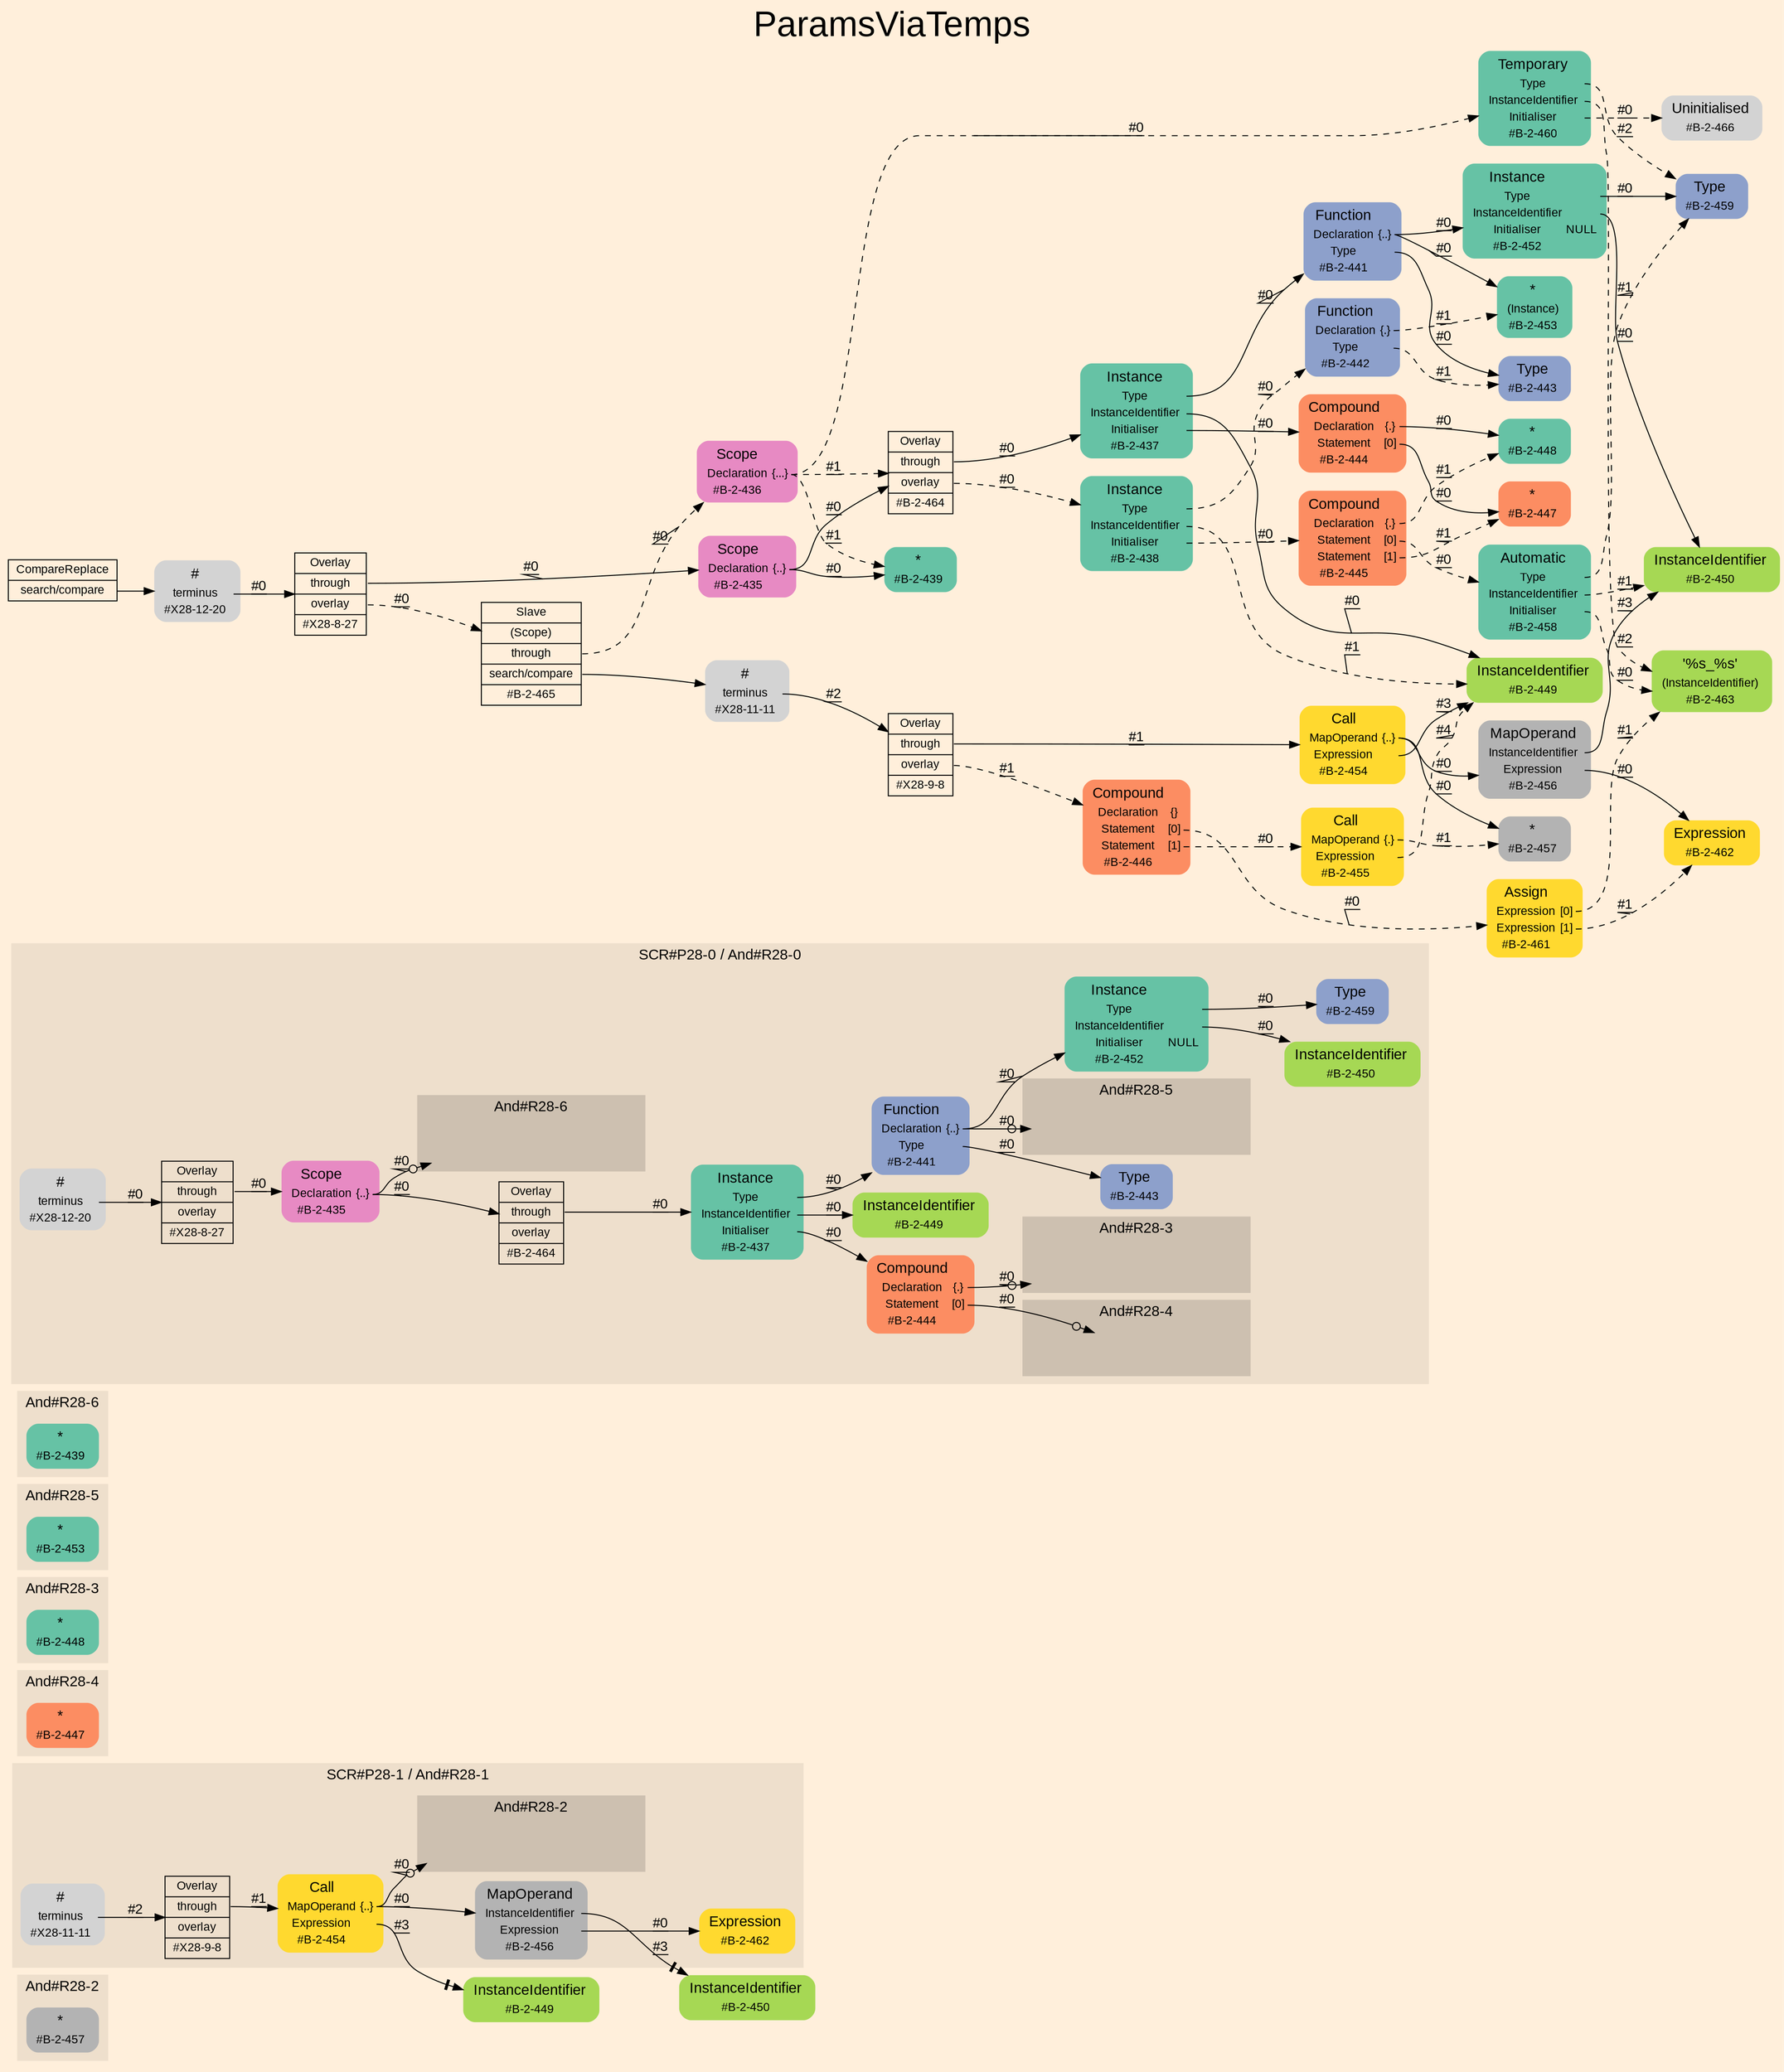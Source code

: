 digraph "ParamsViaTemps" {
label = "ParamsViaTemps"
labelloc = t
fontsize = "36"
graph [
    rankdir = "LR"
    ranksep = 0.3
    bgcolor = antiquewhite1
    color = black
    fontcolor = black
    fontname = "Arial"
];
node [
    fontname = "Arial"
];
edge [
    fontname = "Arial"
];

// -------------------- figure And#R28-2 --------------------
// -------- region And#R28-2 ----------
subgraph "clusterAnd#R28-2" {
    label = "And#R28-2"
    style = "filled"
    color = antiquewhite2
    fontsize = "15"
    "And#R28-2/#B-2-457" [
        // -------- block And#R28-2/#B-2-457 ----------
        shape = "plaintext"
        fillcolor = "/set28/8"
        label = <<TABLE BORDER="0" CELLBORDER="0" CELLSPACING="0">
         <TR><TD><FONT POINT-SIZE="15.0">*</FONT></TD><TD></TD></TR>
         <TR><TD>#B-2-457</TD><TD PORT="port0"></TD></TR>
        </TABLE>>
        style = "rounded,filled"
        fontsize = "12"
    ];
    
}


// -------------------- figure And#R28-1 --------------------
// -------- region And#R28-1 ----------
subgraph "clusterAnd#R28-1" {
    label = "SCR#P28-1 / And#R28-1"
    style = "filled"
    color = antiquewhite2
    fontsize = "15"
    "And#R28-1/#X28-9-8" [
        // -------- block And#R28-1/#X28-9-8 ----------
        shape = "record"
        fillcolor = antiquewhite2
        label = "<fixed> Overlay | <port0> through | <port1> overlay | <port2> #X28-9-8"
        style = "filled"
        fontsize = "12"
        color = black
        fontcolor = black
    ];
    
    "And#R28-1/#X28-11-11" [
        // -------- block And#R28-1/#X28-11-11 ----------
        shape = "plaintext"
        label = <<TABLE BORDER="0" CELLBORDER="0" CELLSPACING="0">
         <TR><TD><FONT POINT-SIZE="15.0">#</FONT></TD><TD></TD></TR>
         <TR><TD>terminus</TD><TD PORT="port0"></TD></TR>
         <TR><TD>#X28-11-11</TD><TD PORT="port1"></TD></TR>
        </TABLE>>
        style = "rounded,filled"
        fontsize = "12"
    ];
    
    "And#R28-1/#B-2-462" [
        // -------- block And#R28-1/#B-2-462 ----------
        shape = "plaintext"
        fillcolor = "/set28/6"
        label = <<TABLE BORDER="0" CELLBORDER="0" CELLSPACING="0">
         <TR><TD><FONT POINT-SIZE="15.0">Expression</FONT></TD><TD></TD></TR>
         <TR><TD>#B-2-462</TD><TD PORT="port0"></TD></TR>
        </TABLE>>
        style = "rounded,filled"
        fontsize = "12"
    ];
    
    "And#R28-1/#B-2-456" [
        // -------- block And#R28-1/#B-2-456 ----------
        shape = "plaintext"
        fillcolor = "/set28/8"
        label = <<TABLE BORDER="0" CELLBORDER="0" CELLSPACING="0">
         <TR><TD><FONT POINT-SIZE="15.0">MapOperand</FONT></TD><TD></TD></TR>
         <TR><TD>InstanceIdentifier</TD><TD PORT="port0"></TD></TR>
         <TR><TD>Expression</TD><TD PORT="port1"></TD></TR>
         <TR><TD>#B-2-456</TD><TD PORT="port2"></TD></TR>
        </TABLE>>
        style = "rounded,filled"
        fontsize = "12"
    ];
    
    "And#R28-1/#B-2-454" [
        // -------- block And#R28-1/#B-2-454 ----------
        shape = "plaintext"
        fillcolor = "/set28/6"
        label = <<TABLE BORDER="0" CELLBORDER="0" CELLSPACING="0">
         <TR><TD><FONT POINT-SIZE="15.0">Call</FONT></TD><TD></TD></TR>
         <TR><TD>MapOperand</TD><TD PORT="port0">{..}</TD></TR>
         <TR><TD>Expression</TD><TD PORT="port1"></TD></TR>
         <TR><TD>#B-2-454</TD><TD PORT="port2"></TD></TR>
        </TABLE>>
        style = "rounded,filled"
        fontsize = "12"
    ];
    
    // -------- region And#R28-1/And#R28-2 ----------
    subgraph "clusterAnd#R28-1/And#R28-2" {
        label = "And#R28-2"
        style = "filled"
        color = antiquewhite3
        fontsize = "15"
        "And#R28-1/And#R28-2/#B-2-457" [
            // -------- block And#R28-1/And#R28-2/#B-2-457 ----------
            shape = none
            fillcolor = "/set28/8"
            style = "invisible"
        ];
        
    }
    
}

"And#R28-1/#B-2-449" [
    // -------- block And#R28-1/#B-2-449 ----------
    shape = "plaintext"
    fillcolor = "/set28/5"
    label = <<TABLE BORDER="0" CELLBORDER="0" CELLSPACING="0">
     <TR><TD><FONT POINT-SIZE="15.0">InstanceIdentifier</FONT></TD><TD></TD></TR>
     <TR><TD>#B-2-449</TD><TD PORT="port0"></TD></TR>
    </TABLE>>
    style = "rounded,filled"
    fontsize = "12"
];

"And#R28-1/#B-2-450" [
    // -------- block And#R28-1/#B-2-450 ----------
    shape = "plaintext"
    fillcolor = "/set28/5"
    label = <<TABLE BORDER="0" CELLBORDER="0" CELLSPACING="0">
     <TR><TD><FONT POINT-SIZE="15.0">InstanceIdentifier</FONT></TD><TD></TD></TR>
     <TR><TD>#B-2-450</TD><TD PORT="port0"></TD></TR>
    </TABLE>>
    style = "rounded,filled"
    fontsize = "12"
];

"And#R28-1/#X28-9-8":port0 -> "And#R28-1/#B-2-454" [
    label = "#1"
    decorate = true
    color = black
    fontcolor = black
];

"And#R28-1/#X28-11-11":port0 -> "And#R28-1/#X28-9-8" [
    label = "#2"
    decorate = true
    color = black
    fontcolor = black
];

"And#R28-1/#B-2-456":port0 -> "And#R28-1/#B-2-450" [
    arrowhead="normalnonetee"
    label = "#3"
    decorate = true
    color = black
    fontcolor = black
];

"And#R28-1/#B-2-456":port1 -> "And#R28-1/#B-2-462" [
    label = "#0"
    decorate = true
    color = black
    fontcolor = black
];

"And#R28-1/#B-2-454":port0 -> "And#R28-1/And#R28-2/#B-2-457" [
    arrowhead="normalnoneodot"
    label = "#0"
    decorate = true
    color = black
    fontcolor = black
];

"And#R28-1/#B-2-454":port0 -> "And#R28-1/#B-2-456" [
    label = "#0"
    decorate = true
    color = black
    fontcolor = black
];

"And#R28-1/#B-2-454":port1 -> "And#R28-1/#B-2-449" [
    arrowhead="normalnonetee"
    label = "#3"
    decorate = true
    color = black
    fontcolor = black
];


// -------------------- figure And#R28-4 --------------------
// -------- region And#R28-4 ----------
subgraph "clusterAnd#R28-4" {
    label = "And#R28-4"
    style = "filled"
    color = antiquewhite2
    fontsize = "15"
    "And#R28-4/#B-2-447" [
        // -------- block And#R28-4/#B-2-447 ----------
        shape = "plaintext"
        fillcolor = "/set28/2"
        label = <<TABLE BORDER="0" CELLBORDER="0" CELLSPACING="0">
         <TR><TD><FONT POINT-SIZE="15.0">*</FONT></TD><TD></TD></TR>
         <TR><TD>#B-2-447</TD><TD PORT="port0"></TD></TR>
        </TABLE>>
        style = "rounded,filled"
        fontsize = "12"
    ];
    
}


// -------------------- figure And#R28-3 --------------------
// -------- region And#R28-3 ----------
subgraph "clusterAnd#R28-3" {
    label = "And#R28-3"
    style = "filled"
    color = antiquewhite2
    fontsize = "15"
    "And#R28-3/#B-2-448" [
        // -------- block And#R28-3/#B-2-448 ----------
        shape = "plaintext"
        fillcolor = "/set28/1"
        label = <<TABLE BORDER="0" CELLBORDER="0" CELLSPACING="0">
         <TR><TD><FONT POINT-SIZE="15.0">*</FONT></TD><TD></TD></TR>
         <TR><TD>#B-2-448</TD><TD PORT="port0"></TD></TR>
        </TABLE>>
        style = "rounded,filled"
        fontsize = "12"
    ];
    
}


// -------------------- figure And#R28-5 --------------------
// -------- region And#R28-5 ----------
subgraph "clusterAnd#R28-5" {
    label = "And#R28-5"
    style = "filled"
    color = antiquewhite2
    fontsize = "15"
    "And#R28-5/#B-2-453" [
        // -------- block And#R28-5/#B-2-453 ----------
        shape = "plaintext"
        fillcolor = "/set28/1"
        label = <<TABLE BORDER="0" CELLBORDER="0" CELLSPACING="0">
         <TR><TD><FONT POINT-SIZE="15.0">*</FONT></TD><TD></TD></TR>
         <TR><TD>#B-2-453</TD><TD PORT="port0"></TD></TR>
        </TABLE>>
        style = "rounded,filled"
        fontsize = "12"
    ];
    
}


// -------------------- figure And#R28-6 --------------------
// -------- region And#R28-6 ----------
subgraph "clusterAnd#R28-6" {
    label = "And#R28-6"
    style = "filled"
    color = antiquewhite2
    fontsize = "15"
    "And#R28-6/#B-2-439" [
        // -------- block And#R28-6/#B-2-439 ----------
        shape = "plaintext"
        fillcolor = "/set28/1"
        label = <<TABLE BORDER="0" CELLBORDER="0" CELLSPACING="0">
         <TR><TD><FONT POINT-SIZE="15.0">*</FONT></TD><TD></TD></TR>
         <TR><TD>#B-2-439</TD><TD PORT="port0"></TD></TR>
        </TABLE>>
        style = "rounded,filled"
        fontsize = "12"
    ];
    
}


// -------------------- figure And#R28-0 --------------------
// -------- region And#R28-0 ----------
subgraph "clusterAnd#R28-0" {
    label = "SCR#P28-0 / And#R28-0"
    style = "filled"
    color = antiquewhite2
    fontsize = "15"
    "And#R28-0/#B-2-435" [
        // -------- block And#R28-0/#B-2-435 ----------
        shape = "plaintext"
        fillcolor = "/set28/4"
        label = <<TABLE BORDER="0" CELLBORDER="0" CELLSPACING="0">
         <TR><TD><FONT POINT-SIZE="15.0">Scope</FONT></TD><TD></TD></TR>
         <TR><TD>Declaration</TD><TD PORT="port0">{..}</TD></TR>
         <TR><TD>#B-2-435</TD><TD PORT="port1"></TD></TR>
        </TABLE>>
        style = "rounded,filled"
        fontsize = "12"
    ];
    
    "And#R28-0/#B-2-464" [
        // -------- block And#R28-0/#B-2-464 ----------
        shape = "record"
        fillcolor = antiquewhite2
        label = "<fixed> Overlay | <port0> through | <port1> overlay | <port2> #B-2-464"
        style = "filled"
        fontsize = "12"
        color = black
        fontcolor = black
    ];
    
    "And#R28-0/#B-2-444" [
        // -------- block And#R28-0/#B-2-444 ----------
        shape = "plaintext"
        fillcolor = "/set28/2"
        label = <<TABLE BORDER="0" CELLBORDER="0" CELLSPACING="0">
         <TR><TD><FONT POINT-SIZE="15.0">Compound</FONT></TD><TD></TD></TR>
         <TR><TD>Declaration</TD><TD PORT="port0">{.}</TD></TR>
         <TR><TD>Statement</TD><TD PORT="port1">[0]</TD></TR>
         <TR><TD>#B-2-444</TD><TD PORT="port2"></TD></TR>
        </TABLE>>
        style = "rounded,filled"
        fontsize = "12"
    ];
    
    "And#R28-0/#X28-8-27" [
        // -------- block And#R28-0/#X28-8-27 ----------
        shape = "record"
        fillcolor = antiquewhite2
        label = "<fixed> Overlay | <port0> through | <port1> overlay | <port2> #X28-8-27"
        style = "filled"
        fontsize = "12"
        color = black
        fontcolor = black
    ];
    
    "And#R28-0/#B-2-450" [
        // -------- block And#R28-0/#B-2-450 ----------
        shape = "plaintext"
        fillcolor = "/set28/5"
        label = <<TABLE BORDER="0" CELLBORDER="0" CELLSPACING="0">
         <TR><TD><FONT POINT-SIZE="15.0">InstanceIdentifier</FONT></TD><TD></TD></TR>
         <TR><TD>#B-2-450</TD><TD PORT="port0"></TD></TR>
        </TABLE>>
        style = "rounded,filled"
        fontsize = "12"
    ];
    
    "And#R28-0/#B-2-437" [
        // -------- block And#R28-0/#B-2-437 ----------
        shape = "plaintext"
        fillcolor = "/set28/1"
        label = <<TABLE BORDER="0" CELLBORDER="0" CELLSPACING="0">
         <TR><TD><FONT POINT-SIZE="15.0">Instance</FONT></TD><TD></TD></TR>
         <TR><TD>Type</TD><TD PORT="port0"></TD></TR>
         <TR><TD>InstanceIdentifier</TD><TD PORT="port1"></TD></TR>
         <TR><TD>Initialiser</TD><TD PORT="port2"></TD></TR>
         <TR><TD>#B-2-437</TD><TD PORT="port3"></TD></TR>
        </TABLE>>
        style = "rounded,filled"
        fontsize = "12"
    ];
    
    "And#R28-0/#B-2-441" [
        // -------- block And#R28-0/#B-2-441 ----------
        shape = "plaintext"
        fillcolor = "/set28/3"
        label = <<TABLE BORDER="0" CELLBORDER="0" CELLSPACING="0">
         <TR><TD><FONT POINT-SIZE="15.0">Function</FONT></TD><TD></TD></TR>
         <TR><TD>Declaration</TD><TD PORT="port0">{..}</TD></TR>
         <TR><TD>Type</TD><TD PORT="port1"></TD></TR>
         <TR><TD>#B-2-441</TD><TD PORT="port2"></TD></TR>
        </TABLE>>
        style = "rounded,filled"
        fontsize = "12"
    ];
    
    "And#R28-0/#X28-12-20" [
        // -------- block And#R28-0/#X28-12-20 ----------
        shape = "plaintext"
        label = <<TABLE BORDER="0" CELLBORDER="0" CELLSPACING="0">
         <TR><TD><FONT POINT-SIZE="15.0">#</FONT></TD><TD></TD></TR>
         <TR><TD>terminus</TD><TD PORT="port0"></TD></TR>
         <TR><TD>#X28-12-20</TD><TD PORT="port1"></TD></TR>
        </TABLE>>
        style = "rounded,filled"
        fontsize = "12"
    ];
    
    "And#R28-0/#B-2-443" [
        // -------- block And#R28-0/#B-2-443 ----------
        shape = "plaintext"
        fillcolor = "/set28/3"
        label = <<TABLE BORDER="0" CELLBORDER="0" CELLSPACING="0">
         <TR><TD><FONT POINT-SIZE="15.0">Type</FONT></TD><TD></TD></TR>
         <TR><TD>#B-2-443</TD><TD PORT="port0"></TD></TR>
        </TABLE>>
        style = "rounded,filled"
        fontsize = "12"
    ];
    
    "And#R28-0/#B-2-449" [
        // -------- block And#R28-0/#B-2-449 ----------
        shape = "plaintext"
        fillcolor = "/set28/5"
        label = <<TABLE BORDER="0" CELLBORDER="0" CELLSPACING="0">
         <TR><TD><FONT POINT-SIZE="15.0">InstanceIdentifier</FONT></TD><TD></TD></TR>
         <TR><TD>#B-2-449</TD><TD PORT="port0"></TD></TR>
        </TABLE>>
        style = "rounded,filled"
        fontsize = "12"
    ];
    
    "And#R28-0/#B-2-459" [
        // -------- block And#R28-0/#B-2-459 ----------
        shape = "plaintext"
        fillcolor = "/set28/3"
        label = <<TABLE BORDER="0" CELLBORDER="0" CELLSPACING="0">
         <TR><TD><FONT POINT-SIZE="15.0">Type</FONT></TD><TD></TD></TR>
         <TR><TD>#B-2-459</TD><TD PORT="port0"></TD></TR>
        </TABLE>>
        style = "rounded,filled"
        fontsize = "12"
    ];
    
    "And#R28-0/#B-2-452" [
        // -------- block And#R28-0/#B-2-452 ----------
        shape = "plaintext"
        fillcolor = "/set28/1"
        label = <<TABLE BORDER="0" CELLBORDER="0" CELLSPACING="0">
         <TR><TD><FONT POINT-SIZE="15.0">Instance</FONT></TD><TD></TD></TR>
         <TR><TD>Type</TD><TD PORT="port0"></TD></TR>
         <TR><TD>InstanceIdentifier</TD><TD PORT="port1"></TD></TR>
         <TR><TD>Initialiser</TD><TD PORT="port2">NULL</TD></TR>
         <TR><TD>#B-2-452</TD><TD PORT="port3"></TD></TR>
        </TABLE>>
        style = "rounded,filled"
        fontsize = "12"
    ];
    
    // -------- region And#R28-0/And#R28-3 ----------
    subgraph "clusterAnd#R28-0/And#R28-3" {
        label = "And#R28-3"
        style = "filled"
        color = antiquewhite3
        fontsize = "15"
        "And#R28-0/And#R28-3/#B-2-448" [
            // -------- block And#R28-0/And#R28-3/#B-2-448 ----------
            shape = none
            fillcolor = "/set28/1"
            style = "invisible"
        ];
        
    }
    
    // -------- region And#R28-0/And#R28-4 ----------
    subgraph "clusterAnd#R28-0/And#R28-4" {
        label = "And#R28-4"
        style = "filled"
        color = antiquewhite3
        fontsize = "15"
        "And#R28-0/And#R28-4/#B-2-447" [
            // -------- block And#R28-0/And#R28-4/#B-2-447 ----------
            shape = none
            fillcolor = "/set28/2"
            style = "invisible"
        ];
        
    }
    
    // -------- region And#R28-0/And#R28-5 ----------
    subgraph "clusterAnd#R28-0/And#R28-5" {
        label = "And#R28-5"
        style = "filled"
        color = antiquewhite3
        fontsize = "15"
        "And#R28-0/And#R28-5/#B-2-453" [
            // -------- block And#R28-0/And#R28-5/#B-2-453 ----------
            shape = none
            fillcolor = "/set28/1"
            style = "invisible"
        ];
        
    }
    
    // -------- region And#R28-0/And#R28-6 ----------
    subgraph "clusterAnd#R28-0/And#R28-6" {
        label = "And#R28-6"
        style = "filled"
        color = antiquewhite3
        fontsize = "15"
        "And#R28-0/And#R28-6/#B-2-439" [
            // -------- block And#R28-0/And#R28-6/#B-2-439 ----------
            shape = none
            fillcolor = "/set28/1"
            style = "invisible"
        ];
        
    }
    
}

"And#R28-0/#B-2-435":port0 -> "And#R28-0/And#R28-6/#B-2-439" [
    arrowhead="normalnoneodot"
    label = "#0"
    decorate = true
    color = black
    fontcolor = black
];

"And#R28-0/#B-2-435":port0 -> "And#R28-0/#B-2-464" [
    label = "#0"
    decorate = true
    color = black
    fontcolor = black
];

"And#R28-0/#B-2-464":port0 -> "And#R28-0/#B-2-437" [
    label = "#0"
    decorate = true
    color = black
    fontcolor = black
];

"And#R28-0/#B-2-444":port0 -> "And#R28-0/And#R28-3/#B-2-448" [
    arrowhead="normalnoneodot"
    label = "#0"
    decorate = true
    color = black
    fontcolor = black
];

"And#R28-0/#B-2-444":port1 -> "And#R28-0/And#R28-4/#B-2-447" [
    arrowhead="normalnoneodot"
    label = "#0"
    decorate = true
    color = black
    fontcolor = black
];

"And#R28-0/#X28-8-27":port0 -> "And#R28-0/#B-2-435" [
    label = "#0"
    decorate = true
    color = black
    fontcolor = black
];

"And#R28-0/#B-2-437":port0 -> "And#R28-0/#B-2-441" [
    label = "#0"
    decorate = true
    color = black
    fontcolor = black
];

"And#R28-0/#B-2-437":port1 -> "And#R28-0/#B-2-449" [
    label = "#0"
    decorate = true
    color = black
    fontcolor = black
];

"And#R28-0/#B-2-437":port2 -> "And#R28-0/#B-2-444" [
    label = "#0"
    decorate = true
    color = black
    fontcolor = black
];

"And#R28-0/#B-2-441":port0 -> "And#R28-0/And#R28-5/#B-2-453" [
    arrowhead="normalnoneodot"
    label = "#0"
    decorate = true
    color = black
    fontcolor = black
];

"And#R28-0/#B-2-441":port0 -> "And#R28-0/#B-2-452" [
    label = "#0"
    decorate = true
    color = black
    fontcolor = black
];

"And#R28-0/#B-2-441":port1 -> "And#R28-0/#B-2-443" [
    label = "#0"
    decorate = true
    color = black
    fontcolor = black
];

"And#R28-0/#X28-12-20":port0 -> "And#R28-0/#X28-8-27" [
    label = "#0"
    decorate = true
    color = black
    fontcolor = black
];

"And#R28-0/#B-2-452":port0 -> "And#R28-0/#B-2-459" [
    label = "#0"
    decorate = true
    color = black
    fontcolor = black
];

"And#R28-0/#B-2-452":port1 -> "And#R28-0/#B-2-450" [
    label = "#0"
    decorate = true
    color = black
    fontcolor = black
];


// -------------------- transformation figure --------------------
"CR#X28-10-28" [
    // -------- block CR#X28-10-28 ----------
    shape = "record"
    fillcolor = antiquewhite1
    label = "<fixed> CompareReplace | <port0> search/compare"
    style = "filled"
    fontsize = "12"
    color = black
    fontcolor = black
];

"#X28-12-20" [
    // -------- block #X28-12-20 ----------
    shape = "plaintext"
    label = <<TABLE BORDER="0" CELLBORDER="0" CELLSPACING="0">
     <TR><TD><FONT POINT-SIZE="15.0">#</FONT></TD><TD></TD></TR>
     <TR><TD>terminus</TD><TD PORT="port0"></TD></TR>
     <TR><TD>#X28-12-20</TD><TD PORT="port1"></TD></TR>
    </TABLE>>
    style = "rounded,filled"
    fontsize = "12"
];

"#X28-8-27" [
    // -------- block #X28-8-27 ----------
    shape = "record"
    fillcolor = antiquewhite1
    label = "<fixed> Overlay | <port0> through | <port1> overlay | <port2> #X28-8-27"
    style = "filled"
    fontsize = "12"
    color = black
    fontcolor = black
];

"#B-2-435" [
    // -------- block #B-2-435 ----------
    shape = "plaintext"
    fillcolor = "/set28/4"
    label = <<TABLE BORDER="0" CELLBORDER="0" CELLSPACING="0">
     <TR><TD><FONT POINT-SIZE="15.0">Scope</FONT></TD><TD></TD></TR>
     <TR><TD>Declaration</TD><TD PORT="port0">{..}</TD></TR>
     <TR><TD>#B-2-435</TD><TD PORT="port1"></TD></TR>
    </TABLE>>
    style = "rounded,filled"
    fontsize = "12"
];

"#B-2-439" [
    // -------- block #B-2-439 ----------
    shape = "plaintext"
    fillcolor = "/set28/1"
    label = <<TABLE BORDER="0" CELLBORDER="0" CELLSPACING="0">
     <TR><TD><FONT POINT-SIZE="15.0">*</FONT></TD><TD></TD></TR>
     <TR><TD>#B-2-439</TD><TD PORT="port0"></TD></TR>
    </TABLE>>
    style = "rounded,filled"
    fontsize = "12"
];

"#B-2-464" [
    // -------- block #B-2-464 ----------
    shape = "record"
    fillcolor = antiquewhite1
    label = "<fixed> Overlay | <port0> through | <port1> overlay | <port2> #B-2-464"
    style = "filled"
    fontsize = "12"
    color = black
    fontcolor = black
];

"#B-2-437" [
    // -------- block #B-2-437 ----------
    shape = "plaintext"
    fillcolor = "/set28/1"
    label = <<TABLE BORDER="0" CELLBORDER="0" CELLSPACING="0">
     <TR><TD><FONT POINT-SIZE="15.0">Instance</FONT></TD><TD></TD></TR>
     <TR><TD>Type</TD><TD PORT="port0"></TD></TR>
     <TR><TD>InstanceIdentifier</TD><TD PORT="port1"></TD></TR>
     <TR><TD>Initialiser</TD><TD PORT="port2"></TD></TR>
     <TR><TD>#B-2-437</TD><TD PORT="port3"></TD></TR>
    </TABLE>>
    style = "rounded,filled"
    fontsize = "12"
];

"#B-2-441" [
    // -------- block #B-2-441 ----------
    shape = "plaintext"
    fillcolor = "/set28/3"
    label = <<TABLE BORDER="0" CELLBORDER="0" CELLSPACING="0">
     <TR><TD><FONT POINT-SIZE="15.0">Function</FONT></TD><TD></TD></TR>
     <TR><TD>Declaration</TD><TD PORT="port0">{..}</TD></TR>
     <TR><TD>Type</TD><TD PORT="port1"></TD></TR>
     <TR><TD>#B-2-441</TD><TD PORT="port2"></TD></TR>
    </TABLE>>
    style = "rounded,filled"
    fontsize = "12"
];

"#B-2-453" [
    // -------- block #B-2-453 ----------
    shape = "plaintext"
    fillcolor = "/set28/1"
    label = <<TABLE BORDER="0" CELLBORDER="0" CELLSPACING="0">
     <TR><TD><FONT POINT-SIZE="15.0">*</FONT></TD><TD></TD></TR>
     <TR><TD>(Instance)</TD><TD PORT="port0"></TD></TR>
     <TR><TD>#B-2-453</TD><TD PORT="port1"></TD></TR>
    </TABLE>>
    style = "rounded,filled"
    fontsize = "12"
];

"#B-2-452" [
    // -------- block #B-2-452 ----------
    shape = "plaintext"
    fillcolor = "/set28/1"
    label = <<TABLE BORDER="0" CELLBORDER="0" CELLSPACING="0">
     <TR><TD><FONT POINT-SIZE="15.0">Instance</FONT></TD><TD></TD></TR>
     <TR><TD>Type</TD><TD PORT="port0"></TD></TR>
     <TR><TD>InstanceIdentifier</TD><TD PORT="port1"></TD></TR>
     <TR><TD>Initialiser</TD><TD PORT="port2">NULL</TD></TR>
     <TR><TD>#B-2-452</TD><TD PORT="port3"></TD></TR>
    </TABLE>>
    style = "rounded,filled"
    fontsize = "12"
];

"#B-2-459" [
    // -------- block #B-2-459 ----------
    shape = "plaintext"
    fillcolor = "/set28/3"
    label = <<TABLE BORDER="0" CELLBORDER="0" CELLSPACING="0">
     <TR><TD><FONT POINT-SIZE="15.0">Type</FONT></TD><TD></TD></TR>
     <TR><TD>#B-2-459</TD><TD PORT="port0"></TD></TR>
    </TABLE>>
    style = "rounded,filled"
    fontsize = "12"
];

"#B-2-450" [
    // -------- block #B-2-450 ----------
    shape = "plaintext"
    fillcolor = "/set28/5"
    label = <<TABLE BORDER="0" CELLBORDER="0" CELLSPACING="0">
     <TR><TD><FONT POINT-SIZE="15.0">InstanceIdentifier</FONT></TD><TD></TD></TR>
     <TR><TD>#B-2-450</TD><TD PORT="port0"></TD></TR>
    </TABLE>>
    style = "rounded,filled"
    fontsize = "12"
];

"#B-2-443" [
    // -------- block #B-2-443 ----------
    shape = "plaintext"
    fillcolor = "/set28/3"
    label = <<TABLE BORDER="0" CELLBORDER="0" CELLSPACING="0">
     <TR><TD><FONT POINT-SIZE="15.0">Type</FONT></TD><TD></TD></TR>
     <TR><TD>#B-2-443</TD><TD PORT="port0"></TD></TR>
    </TABLE>>
    style = "rounded,filled"
    fontsize = "12"
];

"#B-2-449" [
    // -------- block #B-2-449 ----------
    shape = "plaintext"
    fillcolor = "/set28/5"
    label = <<TABLE BORDER="0" CELLBORDER="0" CELLSPACING="0">
     <TR><TD><FONT POINT-SIZE="15.0">InstanceIdentifier</FONT></TD><TD></TD></TR>
     <TR><TD>#B-2-449</TD><TD PORT="port0"></TD></TR>
    </TABLE>>
    style = "rounded,filled"
    fontsize = "12"
];

"#B-2-444" [
    // -------- block #B-2-444 ----------
    shape = "plaintext"
    fillcolor = "/set28/2"
    label = <<TABLE BORDER="0" CELLBORDER="0" CELLSPACING="0">
     <TR><TD><FONT POINT-SIZE="15.0">Compound</FONT></TD><TD></TD></TR>
     <TR><TD>Declaration</TD><TD PORT="port0">{.}</TD></TR>
     <TR><TD>Statement</TD><TD PORT="port1">[0]</TD></TR>
     <TR><TD>#B-2-444</TD><TD PORT="port2"></TD></TR>
    </TABLE>>
    style = "rounded,filled"
    fontsize = "12"
];

"#B-2-448" [
    // -------- block #B-2-448 ----------
    shape = "plaintext"
    fillcolor = "/set28/1"
    label = <<TABLE BORDER="0" CELLBORDER="0" CELLSPACING="0">
     <TR><TD><FONT POINT-SIZE="15.0">*</FONT></TD><TD></TD></TR>
     <TR><TD>#B-2-448</TD><TD PORT="port0"></TD></TR>
    </TABLE>>
    style = "rounded,filled"
    fontsize = "12"
];

"#B-2-447" [
    // -------- block #B-2-447 ----------
    shape = "plaintext"
    fillcolor = "/set28/2"
    label = <<TABLE BORDER="0" CELLBORDER="0" CELLSPACING="0">
     <TR><TD><FONT POINT-SIZE="15.0">*</FONT></TD><TD></TD></TR>
     <TR><TD>#B-2-447</TD><TD PORT="port0"></TD></TR>
    </TABLE>>
    style = "rounded,filled"
    fontsize = "12"
];

"#B-2-438" [
    // -------- block #B-2-438 ----------
    shape = "plaintext"
    fillcolor = "/set28/1"
    label = <<TABLE BORDER="0" CELLBORDER="0" CELLSPACING="0">
     <TR><TD><FONT POINT-SIZE="15.0">Instance</FONT></TD><TD></TD></TR>
     <TR><TD>Type</TD><TD PORT="port0"></TD></TR>
     <TR><TD>InstanceIdentifier</TD><TD PORT="port1"></TD></TR>
     <TR><TD>Initialiser</TD><TD PORT="port2"></TD></TR>
     <TR><TD>#B-2-438</TD><TD PORT="port3"></TD></TR>
    </TABLE>>
    style = "rounded,filled"
    fontsize = "12"
];

"#B-2-442" [
    // -------- block #B-2-442 ----------
    shape = "plaintext"
    fillcolor = "/set28/3"
    label = <<TABLE BORDER="0" CELLBORDER="0" CELLSPACING="0">
     <TR><TD><FONT POINT-SIZE="15.0">Function</FONT></TD><TD></TD></TR>
     <TR><TD>Declaration</TD><TD PORT="port0">{.}</TD></TR>
     <TR><TD>Type</TD><TD PORT="port1"></TD></TR>
     <TR><TD>#B-2-442</TD><TD PORT="port2"></TD></TR>
    </TABLE>>
    style = "rounded,filled"
    fontsize = "12"
];

"#B-2-445" [
    // -------- block #B-2-445 ----------
    shape = "plaintext"
    fillcolor = "/set28/2"
    label = <<TABLE BORDER="0" CELLBORDER="0" CELLSPACING="0">
     <TR><TD><FONT POINT-SIZE="15.0">Compound</FONT></TD><TD></TD></TR>
     <TR><TD>Declaration</TD><TD PORT="port0">{.}</TD></TR>
     <TR><TD>Statement</TD><TD PORT="port1">[0]</TD></TR>
     <TR><TD>Statement</TD><TD PORT="port2">[1]</TD></TR>
     <TR><TD>#B-2-445</TD><TD PORT="port3"></TD></TR>
    </TABLE>>
    style = "rounded,filled"
    fontsize = "12"
];

"#B-2-458" [
    // -------- block #B-2-458 ----------
    shape = "plaintext"
    fillcolor = "/set28/1"
    label = <<TABLE BORDER="0" CELLBORDER="0" CELLSPACING="0">
     <TR><TD><FONT POINT-SIZE="15.0">Automatic</FONT></TD><TD></TD></TR>
     <TR><TD>Type</TD><TD PORT="port0"></TD></TR>
     <TR><TD>InstanceIdentifier</TD><TD PORT="port1"></TD></TR>
     <TR><TD>Initialiser</TD><TD PORT="port2"></TD></TR>
     <TR><TD>#B-2-458</TD><TD PORT="port3"></TD></TR>
    </TABLE>>
    style = "rounded,filled"
    fontsize = "12"
];

"#B-2-463" [
    // -------- block #B-2-463 ----------
    shape = "plaintext"
    fillcolor = "/set28/5"
    label = <<TABLE BORDER="0" CELLBORDER="0" CELLSPACING="0">
     <TR><TD><FONT POINT-SIZE="15.0">'%s_%s'</FONT></TD><TD></TD></TR>
     <TR><TD>(InstanceIdentifier)</TD><TD PORT="port0"></TD></TR>
     <TR><TD>#B-2-463</TD><TD PORT="port1"></TD></TR>
    </TABLE>>
    style = "rounded,filled"
    fontsize = "12"
];

"#B-2-465" [
    // -------- block #B-2-465 ----------
    shape = "record"
    fillcolor = antiquewhite1
    label = "<fixed> Slave | <port0> (Scope) | <port1> through | <port2> search/compare | <port3> #B-2-465"
    style = "filled"
    fontsize = "12"
    color = black
    fontcolor = black
];

"#B-2-436" [
    // -------- block #B-2-436 ----------
    shape = "plaintext"
    fillcolor = "/set28/4"
    label = <<TABLE BORDER="0" CELLBORDER="0" CELLSPACING="0">
     <TR><TD><FONT POINT-SIZE="15.0">Scope</FONT></TD><TD></TD></TR>
     <TR><TD>Declaration</TD><TD PORT="port0">{...}</TD></TR>
     <TR><TD>#B-2-436</TD><TD PORT="port1"></TD></TR>
    </TABLE>>
    style = "rounded,filled"
    fontsize = "12"
];

"#B-2-460" [
    // -------- block #B-2-460 ----------
    shape = "plaintext"
    fillcolor = "/set28/1"
    label = <<TABLE BORDER="0" CELLBORDER="0" CELLSPACING="0">
     <TR><TD><FONT POINT-SIZE="15.0">Temporary</FONT></TD><TD></TD></TR>
     <TR><TD>Type</TD><TD PORT="port0"></TD></TR>
     <TR><TD>InstanceIdentifier</TD><TD PORT="port1"></TD></TR>
     <TR><TD>Initialiser</TD><TD PORT="port2"></TD></TR>
     <TR><TD>#B-2-460</TD><TD PORT="port3"></TD></TR>
    </TABLE>>
    style = "rounded,filled"
    fontsize = "12"
];

"#B-2-466" [
    // -------- block #B-2-466 ----------
    shape = "plaintext"
    label = <<TABLE BORDER="0" CELLBORDER="0" CELLSPACING="0">
     <TR><TD><FONT POINT-SIZE="15.0">Uninitialised</FONT></TD><TD></TD></TR>
     <TR><TD>#B-2-466</TD><TD PORT="port0"></TD></TR>
    </TABLE>>
    style = "rounded,filled"
    fontsize = "12"
];

"#X28-11-11" [
    // -------- block #X28-11-11 ----------
    shape = "plaintext"
    label = <<TABLE BORDER="0" CELLBORDER="0" CELLSPACING="0">
     <TR><TD><FONT POINT-SIZE="15.0">#</FONT></TD><TD></TD></TR>
     <TR><TD>terminus</TD><TD PORT="port0"></TD></TR>
     <TR><TD>#X28-11-11</TD><TD PORT="port1"></TD></TR>
    </TABLE>>
    style = "rounded,filled"
    fontsize = "12"
];

"#X28-9-8" [
    // -------- block #X28-9-8 ----------
    shape = "record"
    fillcolor = antiquewhite1
    label = "<fixed> Overlay | <port0> through | <port1> overlay | <port2> #X28-9-8"
    style = "filled"
    fontsize = "12"
    color = black
    fontcolor = black
];

"#B-2-454" [
    // -------- block #B-2-454 ----------
    shape = "plaintext"
    fillcolor = "/set28/6"
    label = <<TABLE BORDER="0" CELLBORDER="0" CELLSPACING="0">
     <TR><TD><FONT POINT-SIZE="15.0">Call</FONT></TD><TD></TD></TR>
     <TR><TD>MapOperand</TD><TD PORT="port0">{..}</TD></TR>
     <TR><TD>Expression</TD><TD PORT="port1"></TD></TR>
     <TR><TD>#B-2-454</TD><TD PORT="port2"></TD></TR>
    </TABLE>>
    style = "rounded,filled"
    fontsize = "12"
];

"#B-2-457" [
    // -------- block #B-2-457 ----------
    shape = "plaintext"
    fillcolor = "/set28/8"
    label = <<TABLE BORDER="0" CELLBORDER="0" CELLSPACING="0">
     <TR><TD><FONT POINT-SIZE="15.0">*</FONT></TD><TD></TD></TR>
     <TR><TD>#B-2-457</TD><TD PORT="port0"></TD></TR>
    </TABLE>>
    style = "rounded,filled"
    fontsize = "12"
];

"#B-2-456" [
    // -------- block #B-2-456 ----------
    shape = "plaintext"
    fillcolor = "/set28/8"
    label = <<TABLE BORDER="0" CELLBORDER="0" CELLSPACING="0">
     <TR><TD><FONT POINT-SIZE="15.0">MapOperand</FONT></TD><TD></TD></TR>
     <TR><TD>InstanceIdentifier</TD><TD PORT="port0"></TD></TR>
     <TR><TD>Expression</TD><TD PORT="port1"></TD></TR>
     <TR><TD>#B-2-456</TD><TD PORT="port2"></TD></TR>
    </TABLE>>
    style = "rounded,filled"
    fontsize = "12"
];

"#B-2-462" [
    // -------- block #B-2-462 ----------
    shape = "plaintext"
    fillcolor = "/set28/6"
    label = <<TABLE BORDER="0" CELLBORDER="0" CELLSPACING="0">
     <TR><TD><FONT POINT-SIZE="15.0">Expression</FONT></TD><TD></TD></TR>
     <TR><TD>#B-2-462</TD><TD PORT="port0"></TD></TR>
    </TABLE>>
    style = "rounded,filled"
    fontsize = "12"
];

"#B-2-446" [
    // -------- block #B-2-446 ----------
    shape = "plaintext"
    fillcolor = "/set28/2"
    label = <<TABLE BORDER="0" CELLBORDER="0" CELLSPACING="0">
     <TR><TD><FONT POINT-SIZE="15.0">Compound</FONT></TD><TD></TD></TR>
     <TR><TD>Declaration</TD><TD PORT="port0">{}</TD></TR>
     <TR><TD>Statement</TD><TD PORT="port1">[0]</TD></TR>
     <TR><TD>Statement</TD><TD PORT="port2">[1]</TD></TR>
     <TR><TD>#B-2-446</TD><TD PORT="port3"></TD></TR>
    </TABLE>>
    style = "rounded,filled"
    fontsize = "12"
];

"#B-2-461" [
    // -------- block #B-2-461 ----------
    shape = "plaintext"
    fillcolor = "/set28/6"
    label = <<TABLE BORDER="0" CELLBORDER="0" CELLSPACING="0">
     <TR><TD><FONT POINT-SIZE="15.0">Assign</FONT></TD><TD></TD></TR>
     <TR><TD>Expression</TD><TD PORT="port0">[0]</TD></TR>
     <TR><TD>Expression</TD><TD PORT="port1">[1]</TD></TR>
     <TR><TD>#B-2-461</TD><TD PORT="port2"></TD></TR>
    </TABLE>>
    style = "rounded,filled"
    fontsize = "12"
];

"#B-2-455" [
    // -------- block #B-2-455 ----------
    shape = "plaintext"
    fillcolor = "/set28/6"
    label = <<TABLE BORDER="0" CELLBORDER="0" CELLSPACING="0">
     <TR><TD><FONT POINT-SIZE="15.0">Call</FONT></TD><TD></TD></TR>
     <TR><TD>MapOperand</TD><TD PORT="port0">{.}</TD></TR>
     <TR><TD>Expression</TD><TD PORT="port1"></TD></TR>
     <TR><TD>#B-2-455</TD><TD PORT="port2"></TD></TR>
    </TABLE>>
    style = "rounded,filled"
    fontsize = "12"
];

"CR#X28-10-28":port0 -> "#X28-12-20" [
    label = ""
    decorate = true
    color = black
    fontcolor = black
];

"#X28-12-20":port0 -> "#X28-8-27" [
    label = "#0"
    decorate = true
    color = black
    fontcolor = black
];

"#X28-8-27":port0 -> "#B-2-435" [
    label = "#0"
    decorate = true
    color = black
    fontcolor = black
];

"#X28-8-27":port1 -> "#B-2-465" [
    style="dashed"
    label = "#0"
    decorate = true
    color = black
    fontcolor = black
];

"#B-2-435":port0 -> "#B-2-439" [
    label = "#0"
    decorate = true
    color = black
    fontcolor = black
];

"#B-2-435":port0 -> "#B-2-464" [
    label = "#0"
    decorate = true
    color = black
    fontcolor = black
];

"#B-2-464":port0 -> "#B-2-437" [
    label = "#0"
    decorate = true
    color = black
    fontcolor = black
];

"#B-2-464":port1 -> "#B-2-438" [
    style="dashed"
    label = "#0"
    decorate = true
    color = black
    fontcolor = black
];

"#B-2-437":port0 -> "#B-2-441" [
    label = "#0"
    decorate = true
    color = black
    fontcolor = black
];

"#B-2-437":port1 -> "#B-2-449" [
    label = "#0"
    decorate = true
    color = black
    fontcolor = black
];

"#B-2-437":port2 -> "#B-2-444" [
    label = "#0"
    decorate = true
    color = black
    fontcolor = black
];

"#B-2-441":port0 -> "#B-2-453" [
    label = "#0"
    decorate = true
    color = black
    fontcolor = black
];

"#B-2-441":port0 -> "#B-2-452" [
    label = "#0"
    decorate = true
    color = black
    fontcolor = black
];

"#B-2-441":port1 -> "#B-2-443" [
    label = "#0"
    decorate = true
    color = black
    fontcolor = black
];

"#B-2-452":port0 -> "#B-2-459" [
    label = "#0"
    decorate = true
    color = black
    fontcolor = black
];

"#B-2-452":port1 -> "#B-2-450" [
    label = "#0"
    decorate = true
    color = black
    fontcolor = black
];

"#B-2-444":port0 -> "#B-2-448" [
    label = "#0"
    decorate = true
    color = black
    fontcolor = black
];

"#B-2-444":port1 -> "#B-2-447" [
    label = "#0"
    decorate = true
    color = black
    fontcolor = black
];

"#B-2-438":port0 -> "#B-2-442" [
    style="dashed"
    label = "#0"
    decorate = true
    color = black
    fontcolor = black
];

"#B-2-438":port1 -> "#B-2-449" [
    style="dashed"
    label = "#1"
    decorate = true
    color = black
    fontcolor = black
];

"#B-2-438":port2 -> "#B-2-445" [
    style="dashed"
    label = "#0"
    decorate = true
    color = black
    fontcolor = black
];

"#B-2-442":port0 -> "#B-2-453" [
    style="dashed"
    label = "#1"
    decorate = true
    color = black
    fontcolor = black
];

"#B-2-442":port1 -> "#B-2-443" [
    style="dashed"
    label = "#1"
    decorate = true
    color = black
    fontcolor = black
];

"#B-2-445":port0 -> "#B-2-448" [
    style="dashed"
    label = "#1"
    decorate = true
    color = black
    fontcolor = black
];

"#B-2-445":port1 -> "#B-2-458" [
    style="dashed"
    label = "#0"
    decorate = true
    color = black
    fontcolor = black
];

"#B-2-445":port2 -> "#B-2-447" [
    style="dashed"
    label = "#1"
    decorate = true
    color = black
    fontcolor = black
];

"#B-2-458":port0 -> "#B-2-459" [
    style="dashed"
    label = "#1"
    decorate = true
    color = black
    fontcolor = black
];

"#B-2-458":port1 -> "#B-2-450" [
    style="dashed"
    label = "#1"
    decorate = true
    color = black
    fontcolor = black
];

"#B-2-458":port2 -> "#B-2-463" [
    style="dashed"
    label = "#0"
    decorate = true
    color = black
    fontcolor = black
];

"#B-2-465":port1 -> "#B-2-436" [
    style="dashed"
    label = "#0"
    decorate = true
    color = black
    fontcolor = black
];

"#B-2-465":port2 -> "#X28-11-11" [
    label = ""
    decorate = true
    color = black
    fontcolor = black
];

"#B-2-436":port0 -> "#B-2-439" [
    style="dashed"
    label = "#1"
    decorate = true
    color = black
    fontcolor = black
];

"#B-2-436":port0 -> "#B-2-464" [
    style="dashed"
    label = "#1"
    decorate = true
    color = black
    fontcolor = black
];

"#B-2-436":port0 -> "#B-2-460" [
    style="dashed"
    label = "#0"
    decorate = true
    color = black
    fontcolor = black
];

"#B-2-460":port0 -> "#B-2-459" [
    style="dashed"
    label = "#2"
    decorate = true
    color = black
    fontcolor = black
];

"#B-2-460":port1 -> "#B-2-463" [
    style="dashed"
    label = "#2"
    decorate = true
    color = black
    fontcolor = black
];

"#B-2-460":port2 -> "#B-2-466" [
    style="dashed"
    label = "#0"
    decorate = true
    color = black
    fontcolor = black
];

"#X28-11-11":port0 -> "#X28-9-8" [
    label = "#2"
    decorate = true
    color = black
    fontcolor = black
];

"#X28-9-8":port0 -> "#B-2-454" [
    label = "#1"
    decorate = true
    color = black
    fontcolor = black
];

"#X28-9-8":port1 -> "#B-2-446" [
    style="dashed"
    label = "#1"
    decorate = true
    color = black
    fontcolor = black
];

"#B-2-454":port0 -> "#B-2-457" [
    label = "#0"
    decorate = true
    color = black
    fontcolor = black
];

"#B-2-454":port0 -> "#B-2-456" [
    label = "#0"
    decorate = true
    color = black
    fontcolor = black
];

"#B-2-454":port1 -> "#B-2-449" [
    label = "#3"
    decorate = true
    color = black
    fontcolor = black
];

"#B-2-456":port0 -> "#B-2-450" [
    label = "#3"
    decorate = true
    color = black
    fontcolor = black
];

"#B-2-456":port1 -> "#B-2-462" [
    label = "#0"
    decorate = true
    color = black
    fontcolor = black
];

"#B-2-446":port1 -> "#B-2-461" [
    style="dashed"
    label = "#0"
    decorate = true
    color = black
    fontcolor = black
];

"#B-2-446":port2 -> "#B-2-455" [
    style="dashed"
    label = "#0"
    decorate = true
    color = black
    fontcolor = black
];

"#B-2-461":port0 -> "#B-2-463" [
    style="dashed"
    label = "#1"
    decorate = true
    color = black
    fontcolor = black
];

"#B-2-461":port1 -> "#B-2-462" [
    style="dashed"
    label = "#1"
    decorate = true
    color = black
    fontcolor = black
];

"#B-2-455":port0 -> "#B-2-457" [
    style="dashed"
    label = "#1"
    decorate = true
    color = black
    fontcolor = black
];

"#B-2-455":port1 -> "#B-2-449" [
    style="dashed"
    label = "#4"
    decorate = true
    color = black
    fontcolor = black
];


}
